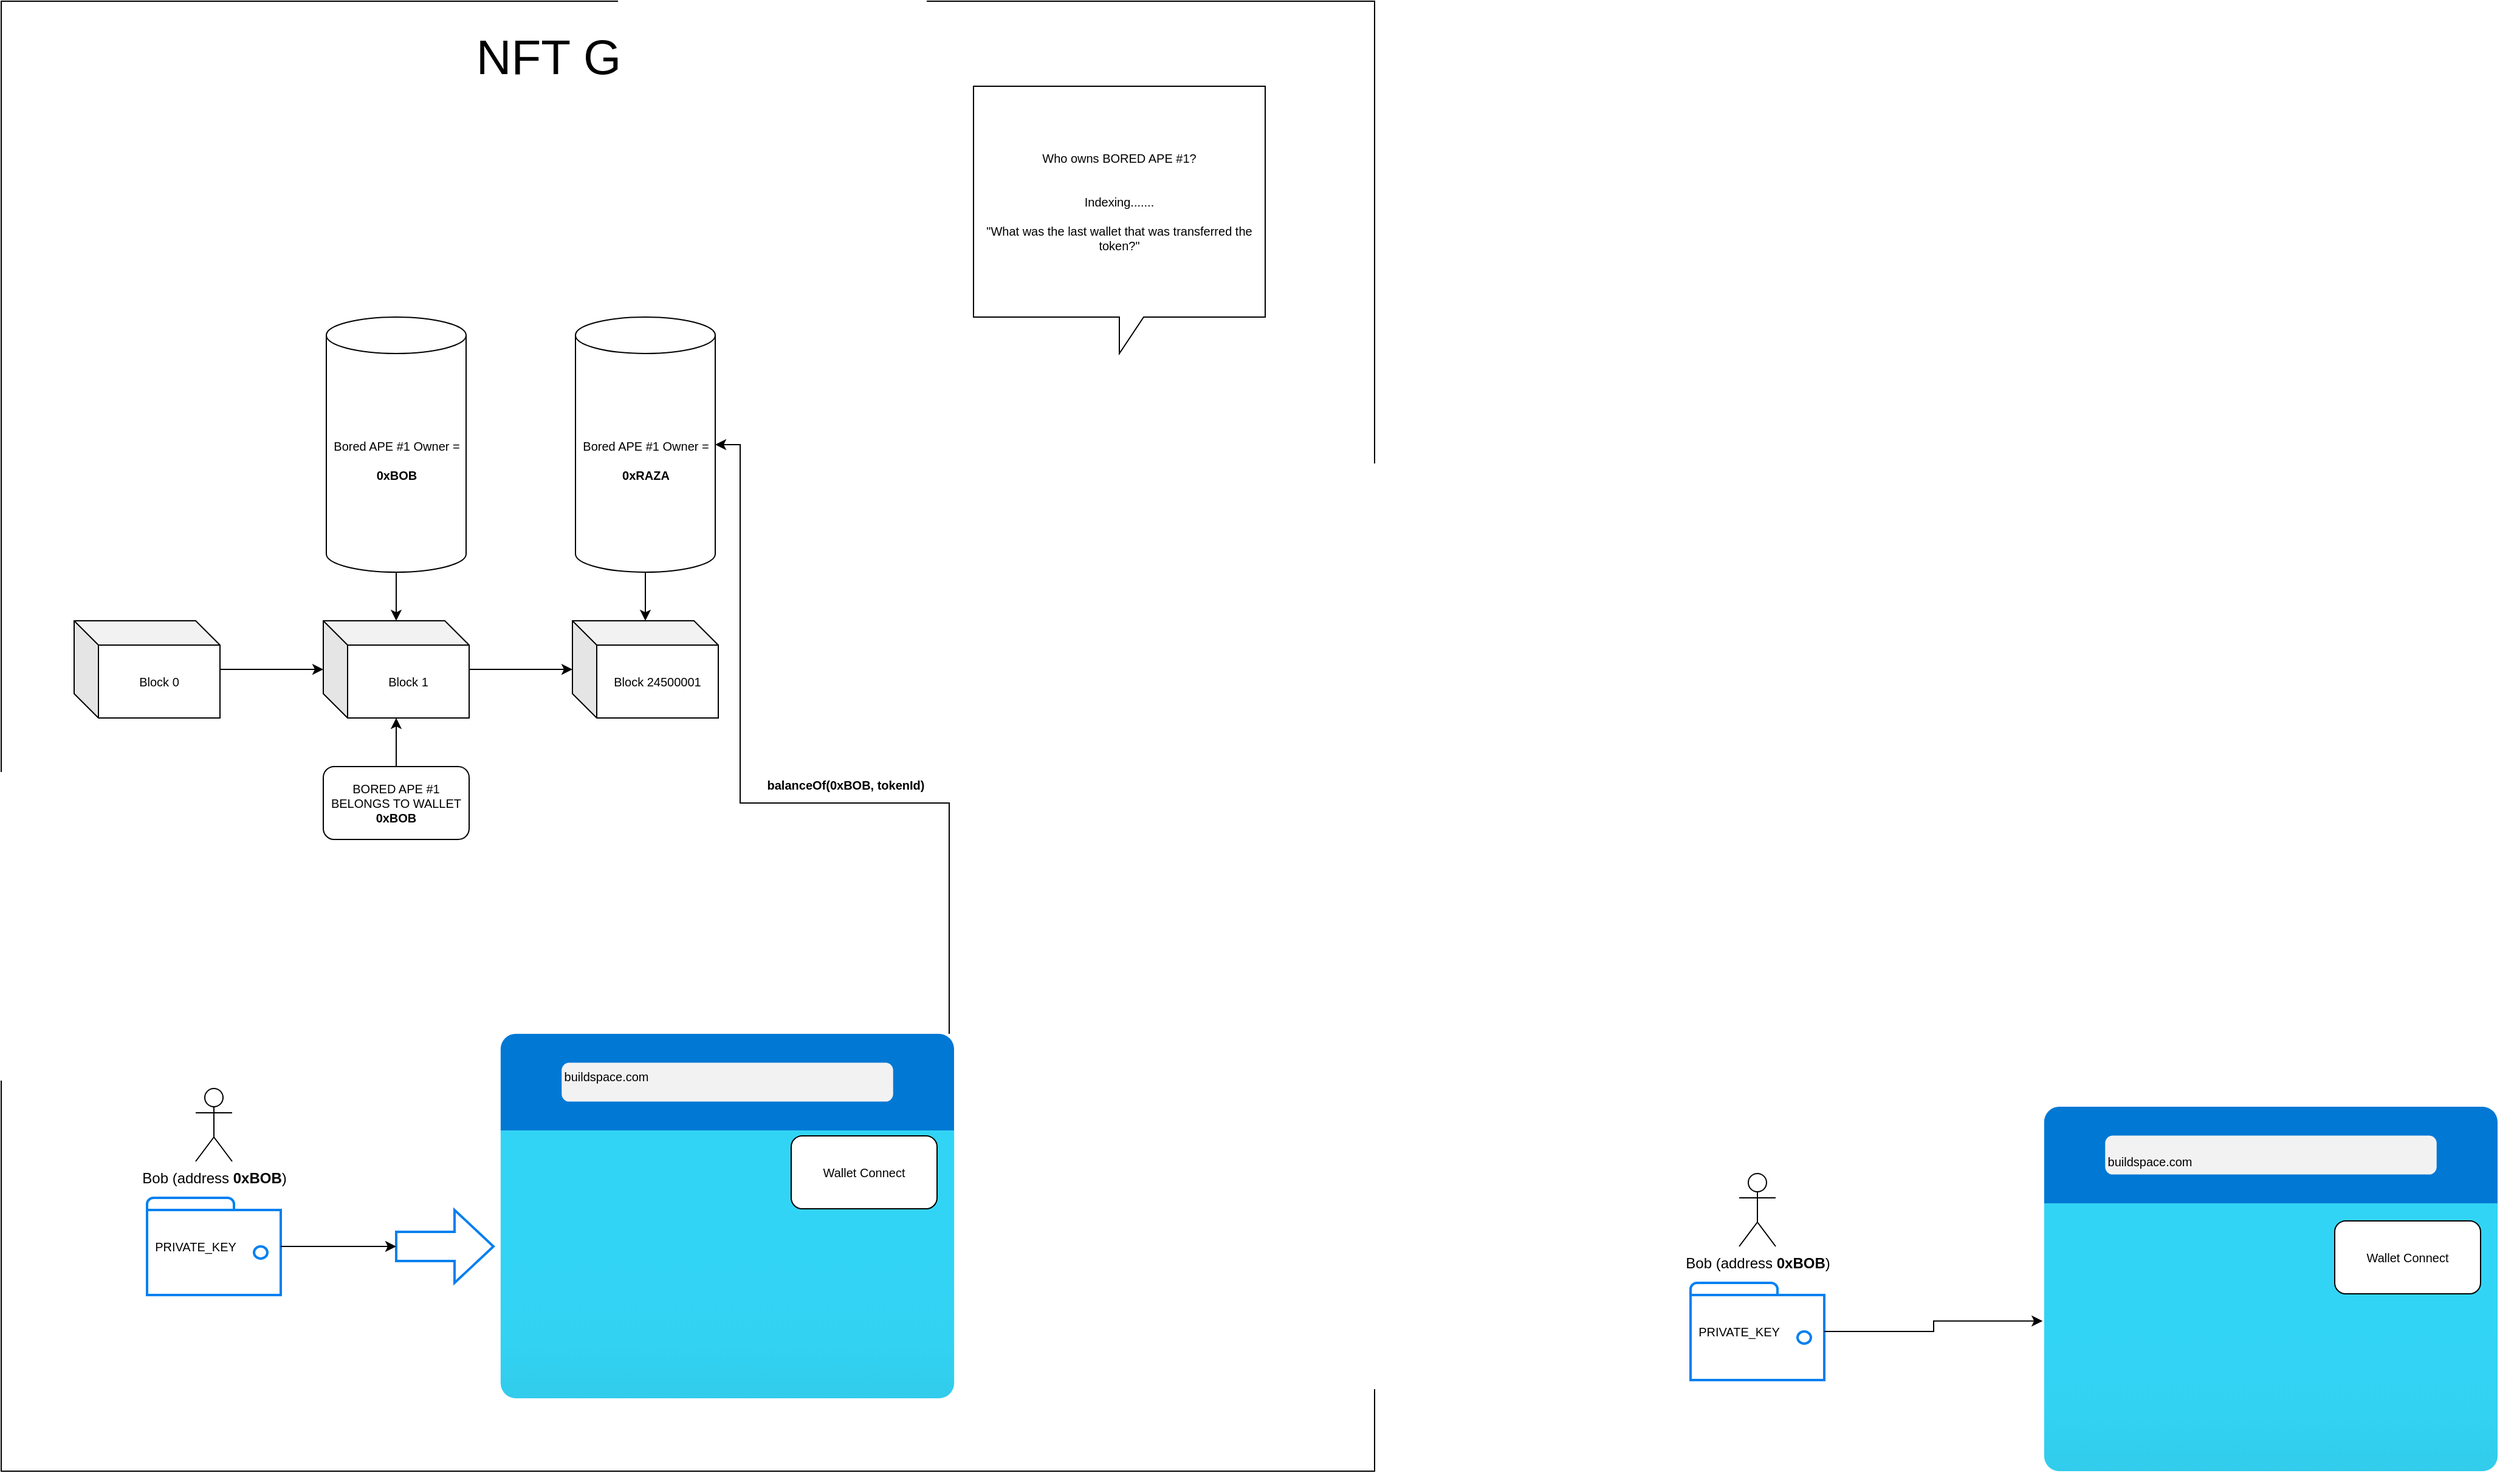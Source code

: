 <mxfile version="15.9.1" type="device"><diagram id="33v8aUi2X9ewQ9rGrTFv" name="Page-1"><mxGraphModel dx="2902" dy="2964" grid="1" gridSize="10" guides="1" tooltips="1" connect="1" arrows="1" fold="1" page="1" pageScale="1" pageWidth="850" pageHeight="1100" math="0" shadow="0"><root><mxCell id="0"/><mxCell id="1" parent="0"/><mxCell id="Jai3cf6_XEU9qXGSJ4f4-37" value="" style="rounded=0;whiteSpace=wrap;html=1;fontSize=10;" vertex="1" parent="1"><mxGeometry y="-430" width="1130" height="1210" as="geometry"/></mxCell><mxCell id="Jai3cf6_XEU9qXGSJ4f4-9" value="" style="edgeStyle=orthogonalEdgeStyle;rounded=0;orthogonalLoop=1;jettySize=auto;html=1;fontSize=10;" edge="1" parent="1" source="Jai3cf6_XEU9qXGSJ4f4-5" target="Jai3cf6_XEU9qXGSJ4f4-6"><mxGeometry relative="1" as="geometry"/></mxCell><mxCell id="Jai3cf6_XEU9qXGSJ4f4-5" value="Block 0" style="shape=cube;whiteSpace=wrap;html=1;boundedLbl=1;backgroundOutline=1;darkOpacity=0.05;darkOpacity2=0.1;fontSize=10;" vertex="1" parent="1"><mxGeometry x="60" y="80" width="120" height="80" as="geometry"/></mxCell><mxCell id="Jai3cf6_XEU9qXGSJ4f4-10" value="" style="edgeStyle=orthogonalEdgeStyle;rounded=0;orthogonalLoop=1;jettySize=auto;html=1;fontSize=10;" edge="1" parent="1" source="Jai3cf6_XEU9qXGSJ4f4-6" target="Jai3cf6_XEU9qXGSJ4f4-7"><mxGeometry relative="1" as="geometry"/></mxCell><mxCell id="Jai3cf6_XEU9qXGSJ4f4-6" value="Block 1" style="shape=cube;whiteSpace=wrap;html=1;boundedLbl=1;backgroundOutline=1;darkOpacity=0.05;darkOpacity2=0.1;fontSize=10;" vertex="1" parent="1"><mxGeometry x="265" y="80" width="120" height="80" as="geometry"/></mxCell><mxCell id="Jai3cf6_XEU9qXGSJ4f4-7" value="Block 24500001" style="shape=cube;whiteSpace=wrap;html=1;boundedLbl=1;backgroundOutline=1;darkOpacity=0.05;darkOpacity2=0.1;fontSize=10;" vertex="1" parent="1"><mxGeometry x="470" y="80" width="120" height="80" as="geometry"/></mxCell><mxCell id="Jai3cf6_XEU9qXGSJ4f4-12" value="" style="edgeStyle=orthogonalEdgeStyle;rounded=0;orthogonalLoop=1;jettySize=auto;html=1;fontSize=10;" edge="1" parent="1" source="Jai3cf6_XEU9qXGSJ4f4-11" target="Jai3cf6_XEU9qXGSJ4f4-6"><mxGeometry relative="1" as="geometry"/></mxCell><mxCell id="Jai3cf6_XEU9qXGSJ4f4-11" value="BORED APE #1 BELONGS TO WALLET &lt;b&gt;0xBOB&lt;/b&gt;" style="rounded=1;whiteSpace=wrap;html=1;fontSize=10;" vertex="1" parent="1"><mxGeometry x="265" y="200" width="120" height="60" as="geometry"/></mxCell><mxCell id="Jai3cf6_XEU9qXGSJ4f4-13" value="Who owns BORED APE #1?&lt;br&gt;&lt;br&gt;&lt;br&gt;Indexing.......&lt;br&gt;&lt;br&gt;&quot;What was the last wallet that was transferred the token?&quot;" style="shape=callout;whiteSpace=wrap;html=1;perimeter=calloutPerimeter;fontSize=10;" vertex="1" parent="1"><mxGeometry x="800" y="-360" width="240" height="220" as="geometry"/></mxCell><mxCell id="Jai3cf6_XEU9qXGSJ4f4-15" value="" style="edgeStyle=orthogonalEdgeStyle;rounded=0;orthogonalLoop=1;jettySize=auto;html=1;fontSize=10;" edge="1" parent="1" source="Jai3cf6_XEU9qXGSJ4f4-14" target="Jai3cf6_XEU9qXGSJ4f4-6"><mxGeometry relative="1" as="geometry"/></mxCell><mxCell id="Jai3cf6_XEU9qXGSJ4f4-14" value="Bored APE #1 Owner =&lt;br&gt;&lt;br&gt;&lt;b&gt;0xBOB&lt;/b&gt;" style="shape=cylinder3;whiteSpace=wrap;html=1;boundedLbl=1;backgroundOutline=1;size=15;fontSize=10;" vertex="1" parent="1"><mxGeometry x="267.5" y="-170" width="115" height="210" as="geometry"/></mxCell><mxCell id="Jai3cf6_XEU9qXGSJ4f4-17" value="" style="edgeStyle=orthogonalEdgeStyle;rounded=0;orthogonalLoop=1;jettySize=auto;html=1;fontSize=10;" edge="1" parent="1" source="Jai3cf6_XEU9qXGSJ4f4-16" target="Jai3cf6_XEU9qXGSJ4f4-7"><mxGeometry relative="1" as="geometry"/></mxCell><mxCell id="Jai3cf6_XEU9qXGSJ4f4-16" value="Bored APE #1 Owner =&lt;br&gt;&lt;br&gt;&lt;b&gt;0xRAZA&lt;/b&gt;" style="shape=cylinder3;whiteSpace=wrap;html=1;boundedLbl=1;backgroundOutline=1;size=15;fontSize=10;" vertex="1" parent="1"><mxGeometry x="472.5" y="-170" width="115" height="210" as="geometry"/></mxCell><mxCell id="Jai3cf6_XEU9qXGSJ4f4-25" style="edgeStyle=orthogonalEdgeStyle;rounded=0;orthogonalLoop=1;jettySize=auto;html=1;entryX=1;entryY=0.5;entryDx=0;entryDy=0;entryPerimeter=0;fontSize=10;" edge="1" parent="1" source="Jai3cf6_XEU9qXGSJ4f4-18" target="Jai3cf6_XEU9qXGSJ4f4-16"><mxGeometry relative="1" as="geometry"><Array as="points"><mxPoint x="780" y="230"/><mxPoint x="608" y="230"/><mxPoint x="608" y="-65"/></Array></mxGeometry></mxCell><mxCell id="Jai3cf6_XEU9qXGSJ4f4-18" value="" style="aspect=fixed;html=1;points=[];align=center;image;fontSize=12;image=img/lib/azure2/general/Browser.svg;" vertex="1" parent="1"><mxGeometry x="410" y="420" width="375" height="300" as="geometry"/></mxCell><mxCell id="Jai3cf6_XEU9qXGSJ4f4-19" value="buildspace.com" style="text;html=1;strokeColor=none;fillColor=none;align=center;verticalAlign=middle;whiteSpace=wrap;rounded=0;fontSize=10;" vertex="1" parent="1"><mxGeometry x="467.5" y="440" width="60" height="30" as="geometry"/></mxCell><mxCell id="Jai3cf6_XEU9qXGSJ4f4-20" value="Wallet Connect" style="rounded=1;whiteSpace=wrap;html=1;fontSize=10;" vertex="1" parent="1"><mxGeometry x="650" y="504" width="120" height="60" as="geometry"/></mxCell><mxCell id="Jai3cf6_XEU9qXGSJ4f4-21" value="" style="group" vertex="1" connectable="0" parent="1"><mxGeometry x="120" y="465" width="110" height="170" as="geometry"/></mxCell><mxCell id="Jai3cf6_XEU9qXGSJ4f4-1" value="Bob (address &lt;b&gt;0xBOB&lt;/b&gt;)" style="shape=umlActor;verticalLabelPosition=bottom;verticalAlign=top;html=1;outlineConnect=0;" vertex="1" parent="Jai3cf6_XEU9qXGSJ4f4-21"><mxGeometry x="40" width="30" height="60" as="geometry"/></mxCell><mxCell id="Jai3cf6_XEU9qXGSJ4f4-2" value="" style="html=1;verticalLabelPosition=bottom;align=center;labelBackgroundColor=#ffffff;verticalAlign=top;strokeWidth=2;strokeColor=#0080F0;shadow=0;dashed=0;shape=mxgraph.ios7.icons.wallet;" vertex="1" parent="Jai3cf6_XEU9qXGSJ4f4-21"><mxGeometry y="90" width="110" height="80" as="geometry"/></mxCell><mxCell id="Jai3cf6_XEU9qXGSJ4f4-3" value="&lt;font style=&quot;font-size: 10px&quot;&gt;PRIVATE_KEY&lt;/font&gt;" style="text;html=1;strokeColor=none;fillColor=none;align=center;verticalAlign=middle;whiteSpace=wrap;rounded=0;" vertex="1" parent="Jai3cf6_XEU9qXGSJ4f4-21"><mxGeometry x="10" y="115" width="60" height="30" as="geometry"/></mxCell><mxCell id="Jai3cf6_XEU9qXGSJ4f4-22" value="" style="shape=singleArrow;whiteSpace=wrap;html=1;arrowWidth=0.4;arrowSize=0.4;shadow=0;dashed=0;verticalAlign=top;strokeColor=#0080F0;strokeWidth=2;labelBackgroundColor=#ffffff;" vertex="1" parent="1"><mxGeometry x="325" y="565" width="80" height="60" as="geometry"/></mxCell><mxCell id="Jai3cf6_XEU9qXGSJ4f4-23" value="" style="edgeStyle=orthogonalEdgeStyle;rounded=0;orthogonalLoop=1;jettySize=auto;html=1;fontSize=10;" edge="1" parent="1" source="Jai3cf6_XEU9qXGSJ4f4-2" target="Jai3cf6_XEU9qXGSJ4f4-22"><mxGeometry relative="1" as="geometry"/></mxCell><mxCell id="Jai3cf6_XEU9qXGSJ4f4-27" value="&lt;b&gt;balanceOf(0xBOB, tokenId)&lt;/b&gt;" style="text;html=1;strokeColor=none;fillColor=none;align=center;verticalAlign=middle;whiteSpace=wrap;rounded=0;fontSize=10;" vertex="1" parent="1"><mxGeometry x="620" y="200" width="150" height="30" as="geometry"/></mxCell><mxCell id="Jai3cf6_XEU9qXGSJ4f4-28" value="" style="aspect=fixed;html=1;points=[];align=center;image;fontSize=12;image=img/lib/azure2/general/Browser.svg;" vertex="1" parent="1"><mxGeometry x="1680" y="480" width="375" height="300" as="geometry"/></mxCell><mxCell id="Jai3cf6_XEU9qXGSJ4f4-29" value="buildspace.com" style="text;html=1;strokeColor=none;fillColor=none;align=center;verticalAlign=middle;whiteSpace=wrap;rounded=0;fontSize=10;" vertex="1" parent="1"><mxGeometry x="1737.5" y="510" width="60" height="30" as="geometry"/></mxCell><mxCell id="Jai3cf6_XEU9qXGSJ4f4-30" value="Wallet Connect" style="rounded=1;whiteSpace=wrap;html=1;fontSize=10;" vertex="1" parent="1"><mxGeometry x="1920" y="574" width="120" height="60" as="geometry"/></mxCell><mxCell id="Jai3cf6_XEU9qXGSJ4f4-31" value="" style="group" vertex="1" connectable="0" parent="1"><mxGeometry x="1390" y="535" width="110" height="170" as="geometry"/></mxCell><mxCell id="Jai3cf6_XEU9qXGSJ4f4-32" value="Bob (address &lt;b&gt;0xBOB&lt;/b&gt;)" style="shape=umlActor;verticalLabelPosition=bottom;verticalAlign=top;html=1;outlineConnect=0;" vertex="1" parent="Jai3cf6_XEU9qXGSJ4f4-31"><mxGeometry x="40" width="30" height="60" as="geometry"/></mxCell><mxCell id="Jai3cf6_XEU9qXGSJ4f4-33" value="" style="html=1;verticalLabelPosition=bottom;align=center;labelBackgroundColor=#ffffff;verticalAlign=top;strokeWidth=2;strokeColor=#0080F0;shadow=0;dashed=0;shape=mxgraph.ios7.icons.wallet;" vertex="1" parent="Jai3cf6_XEU9qXGSJ4f4-31"><mxGeometry y="90" width="110" height="80" as="geometry"/></mxCell><mxCell id="Jai3cf6_XEU9qXGSJ4f4-34" value="&lt;font style=&quot;font-size: 10px&quot;&gt;PRIVATE_KEY&lt;/font&gt;" style="text;html=1;strokeColor=none;fillColor=none;align=center;verticalAlign=middle;whiteSpace=wrap;rounded=0;" vertex="1" parent="Jai3cf6_XEU9qXGSJ4f4-31"><mxGeometry x="10" y="115" width="60" height="30" as="geometry"/></mxCell><mxCell id="Jai3cf6_XEU9qXGSJ4f4-36" value="" style="edgeStyle=orthogonalEdgeStyle;rounded=0;orthogonalLoop=1;jettySize=auto;html=1;fontSize=10;entryX=-0.001;entryY=0.588;entryDx=0;entryDy=0;entryPerimeter=0;" edge="1" parent="1" source="Jai3cf6_XEU9qXGSJ4f4-33" target="Jai3cf6_XEU9qXGSJ4f4-28"><mxGeometry relative="1" as="geometry"><mxPoint x="1595" y="665" as="targetPoint"/></mxGeometry></mxCell><mxCell id="Jai3cf6_XEU9qXGSJ4f4-38" value="&lt;font style=&quot;font-size: 40px&quot;&gt;NFT Gated Content&lt;/font&gt;" style="text;html=1;strokeColor=none;fillColor=none;align=center;verticalAlign=middle;whiteSpace=wrap;rounded=0;fontSize=10;" vertex="1" parent="1"><mxGeometry x="365" y="-400" width="400" height="30" as="geometry"/></mxCell></root></mxGraphModel></diagram></mxfile>